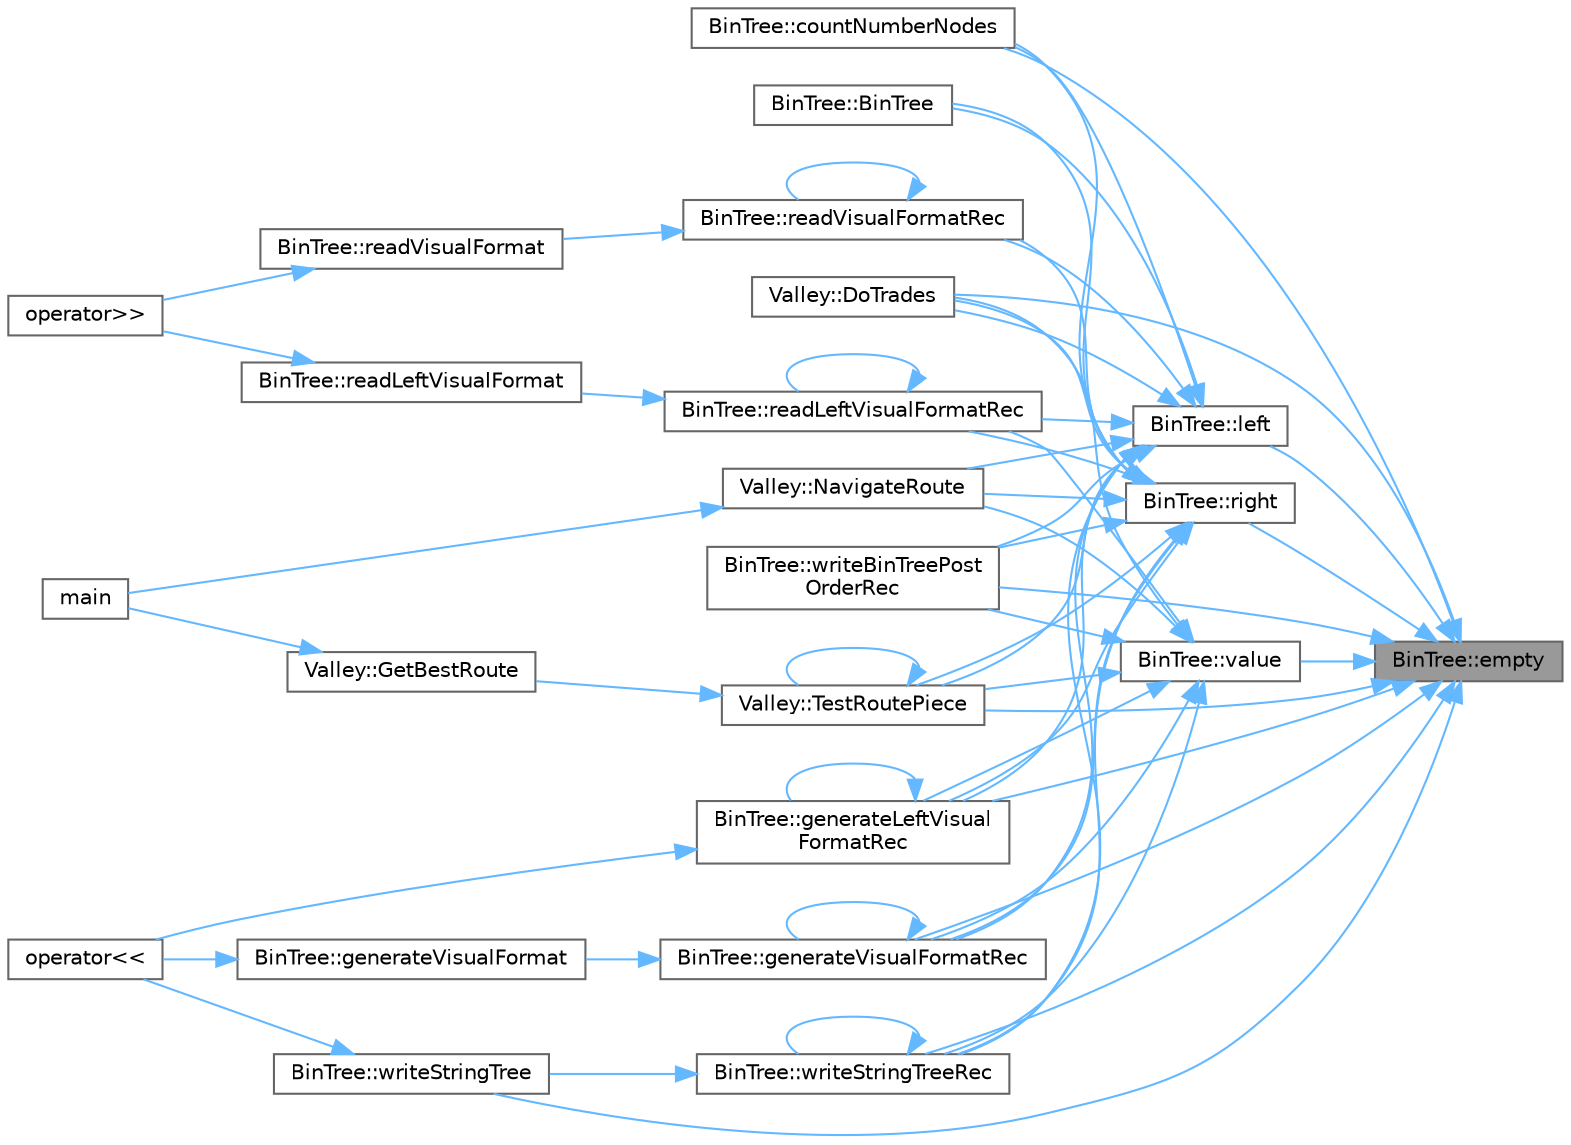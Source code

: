 digraph "BinTree::empty"
{
 // LATEX_PDF_SIZE
  bgcolor="transparent";
  edge [fontname=Helvetica,fontsize=10,labelfontname=Helvetica,labelfontsize=10];
  node [fontname=Helvetica,fontsize=10,shape=box,height=0.2,width=0.4];
  rankdir="RL";
  Node1 [id="Node000001",label="BinTree::empty",height=0.2,width=0.4,color="gray40", fillcolor="grey60", style="filled", fontcolor="black",tooltip=" "];
  Node1 -> Node2 [id="edge1_Node000001_Node000002",dir="back",color="steelblue1",style="solid",tooltip=" "];
  Node2 [id="Node000002",label="BinTree::countNumberNodes",height=0.2,width=0.4,color="grey40", fillcolor="white", style="filled",URL="$classBinTree.html#abd30276f96b0258d1caaeeb062fcfc15",tooltip=" "];
  Node1 -> Node3 [id="edge2_Node000001_Node000003",dir="back",color="steelblue1",style="solid",tooltip=" "];
  Node3 [id="Node000003",label="Valley::DoTrades",height=0.2,width=0.4,color="grey40", fillcolor="white", style="filled",URL="$classValley.html#a97bd06aed292614351b1db74566d0259",tooltip=" "];
  Node1 -> Node4 [id="edge3_Node000001_Node000004",dir="back",color="steelblue1",style="solid",tooltip=" "];
  Node4 [id="Node000004",label="BinTree::generateLeftVisual\lFormatRec",height=0.2,width=0.4,color="grey40", fillcolor="white", style="filled",URL="$classBinTree.html#a47ff2983a00ecfe83f6736c20e30e9e1",tooltip=" "];
  Node4 -> Node4 [id="edge4_Node000004_Node000004",dir="back",color="steelblue1",style="solid",tooltip=" "];
  Node4 -> Node5 [id="edge5_Node000004_Node000005",dir="back",color="steelblue1",style="solid",tooltip=" "];
  Node5 [id="Node000005",label="operator\<\<",height=0.2,width=0.4,color="grey40", fillcolor="white", style="filled",URL="$BinTree_8hh.html#aa932b6c9c89033250788dca605f35697",tooltip=" "];
  Node1 -> Node6 [id="edge6_Node000001_Node000006",dir="back",color="steelblue1",style="solid",tooltip=" "];
  Node6 [id="Node000006",label="BinTree::generateVisualFormatRec",height=0.2,width=0.4,color="grey40", fillcolor="white", style="filled",URL="$classBinTree.html#a440be9bcf7207523115c86a788742cd5",tooltip=" "];
  Node6 -> Node7 [id="edge7_Node000006_Node000007",dir="back",color="steelblue1",style="solid",tooltip=" "];
  Node7 [id="Node000007",label="BinTree::generateVisualFormat",height=0.2,width=0.4,color="grey40", fillcolor="white", style="filled",URL="$classBinTree.html#a44629eefed8c902265c8d0d5a7ac87f3",tooltip=" "];
  Node7 -> Node5 [id="edge8_Node000007_Node000005",dir="back",color="steelblue1",style="solid",tooltip=" "];
  Node6 -> Node6 [id="edge9_Node000006_Node000006",dir="back",color="steelblue1",style="solid",tooltip=" "];
  Node1 -> Node8 [id="edge10_Node000001_Node000008",dir="back",color="steelblue1",style="solid",tooltip=" "];
  Node8 [id="Node000008",label="BinTree::left",height=0.2,width=0.4,color="grey40", fillcolor="white", style="filled",URL="$classBinTree.html#a82108db4c1b08d1f111027788c196d4e",tooltip=" "];
  Node8 -> Node9 [id="edge11_Node000008_Node000009",dir="back",color="steelblue1",style="solid",tooltip=" "];
  Node9 [id="Node000009",label="BinTree::BinTree",height=0.2,width=0.4,color="grey40", fillcolor="white", style="filled",URL="$classBinTree.html#adb7eeff76d08130c943b36af215eb521",tooltip=" "];
  Node8 -> Node2 [id="edge12_Node000008_Node000002",dir="back",color="steelblue1",style="solid",tooltip=" "];
  Node8 -> Node3 [id="edge13_Node000008_Node000003",dir="back",color="steelblue1",style="solid",tooltip=" "];
  Node8 -> Node4 [id="edge14_Node000008_Node000004",dir="back",color="steelblue1",style="solid",tooltip=" "];
  Node8 -> Node6 [id="edge15_Node000008_Node000006",dir="back",color="steelblue1",style="solid",tooltip=" "];
  Node8 -> Node10 [id="edge16_Node000008_Node000010",dir="back",color="steelblue1",style="solid",tooltip=" "];
  Node10 [id="Node000010",label="Valley::NavigateRoute",height=0.2,width=0.4,color="grey40", fillcolor="white", style="filled",URL="$classValley.html#a2d27338b1463dfa8f30f5e1e1c4e9a89",tooltip=" "];
  Node10 -> Node11 [id="edge17_Node000010_Node000011",dir="back",color="steelblue1",style="solid",tooltip=" "];
  Node11 [id="Node000011",label="main",height=0.2,width=0.4,color="grey40", fillcolor="white", style="filled",URL="$program_8cc.html#ae66f6b31b5ad750f1fe042a706a4e3d4",tooltip="Entry point of the program."];
  Node8 -> Node12 [id="edge18_Node000008_Node000012",dir="back",color="steelblue1",style="solid",tooltip=" "];
  Node12 [id="Node000012",label="BinTree::readLeftVisualFormatRec",height=0.2,width=0.4,color="grey40", fillcolor="white", style="filled",URL="$classBinTree.html#aab931f3f821cd0fecfecbdbc0189b07f",tooltip=" "];
  Node12 -> Node13 [id="edge19_Node000012_Node000013",dir="back",color="steelblue1",style="solid",tooltip=" "];
  Node13 [id="Node000013",label="BinTree::readLeftVisualFormat",height=0.2,width=0.4,color="grey40", fillcolor="white", style="filled",URL="$classBinTree.html#a949d0e1e1dec894604163f0248189e6b",tooltip=" "];
  Node13 -> Node14 [id="edge20_Node000013_Node000014",dir="back",color="steelblue1",style="solid",tooltip=" "];
  Node14 [id="Node000014",label="operator\>\>",height=0.2,width=0.4,color="grey40", fillcolor="white", style="filled",URL="$BinTree_8hh.html#a65e9c70c68f0acb4b776c9083dc9c22e",tooltip=" "];
  Node12 -> Node12 [id="edge21_Node000012_Node000012",dir="back",color="steelblue1",style="solid",tooltip=" "];
  Node8 -> Node15 [id="edge22_Node000008_Node000015",dir="back",color="steelblue1",style="solid",tooltip=" "];
  Node15 [id="Node000015",label="BinTree::readVisualFormatRec",height=0.2,width=0.4,color="grey40", fillcolor="white", style="filled",URL="$classBinTree.html#af765235eab2cdfcfd0360f5406812d52",tooltip=" "];
  Node15 -> Node16 [id="edge23_Node000015_Node000016",dir="back",color="steelblue1",style="solid",tooltip=" "];
  Node16 [id="Node000016",label="BinTree::readVisualFormat",height=0.2,width=0.4,color="grey40", fillcolor="white", style="filled",URL="$classBinTree.html#a21f34fe28585657c492dbe24bc0197aa",tooltip=" "];
  Node16 -> Node14 [id="edge24_Node000016_Node000014",dir="back",color="steelblue1",style="solid",tooltip=" "];
  Node15 -> Node15 [id="edge25_Node000015_Node000015",dir="back",color="steelblue1",style="solid",tooltip=" "];
  Node8 -> Node17 [id="edge26_Node000008_Node000017",dir="back",color="steelblue1",style="solid",tooltip=" "];
  Node17 [id="Node000017",label="Valley::TestRoutePiece",height=0.2,width=0.4,color="grey40", fillcolor="white", style="filled",URL="$classValley.html#a15b78bc9bf20a95c9f733d28a5a50371",tooltip=" "];
  Node17 -> Node18 [id="edge27_Node000017_Node000018",dir="back",color="steelblue1",style="solid",tooltip=" "];
  Node18 [id="Node000018",label="Valley::GetBestRoute",height=0.2,width=0.4,color="grey40", fillcolor="white", style="filled",URL="$classValley.html#aa61921a453bfcab8a76822fb16553560",tooltip=" "];
  Node18 -> Node11 [id="edge28_Node000018_Node000011",dir="back",color="steelblue1",style="solid",tooltip=" "];
  Node17 -> Node17 [id="edge29_Node000017_Node000017",dir="back",color="steelblue1",style="solid",tooltip=" "];
  Node8 -> Node19 [id="edge30_Node000008_Node000019",dir="back",color="steelblue1",style="solid",tooltip=" "];
  Node19 [id="Node000019",label="BinTree::writeBinTreePost\lOrderRec",height=0.2,width=0.4,color="grey40", fillcolor="white", style="filled",URL="$classBinTree.html#ab5103d6f76699481b72ceff76fc2b529",tooltip=" "];
  Node8 -> Node20 [id="edge31_Node000008_Node000020",dir="back",color="steelblue1",style="solid",tooltip=" "];
  Node20 [id="Node000020",label="BinTree::writeStringTreeRec",height=0.2,width=0.4,color="grey40", fillcolor="white", style="filled",URL="$classBinTree.html#a70ab07c6a6ad3e2efbf4487ef2622255",tooltip=" "];
  Node20 -> Node21 [id="edge32_Node000020_Node000021",dir="back",color="steelblue1",style="solid",tooltip=" "];
  Node21 [id="Node000021",label="BinTree::writeStringTree",height=0.2,width=0.4,color="grey40", fillcolor="white", style="filled",URL="$classBinTree.html#afd5d8ddd4c97295539e9a8e9cb4a52c3",tooltip=" "];
  Node21 -> Node5 [id="edge33_Node000021_Node000005",dir="back",color="steelblue1",style="solid",tooltip=" "];
  Node20 -> Node20 [id="edge34_Node000020_Node000020",dir="back",color="steelblue1",style="solid",tooltip=" "];
  Node1 -> Node22 [id="edge35_Node000001_Node000022",dir="back",color="steelblue1",style="solid",tooltip=" "];
  Node22 [id="Node000022",label="BinTree::right",height=0.2,width=0.4,color="grey40", fillcolor="white", style="filled",URL="$classBinTree.html#aff8e96651b27284c329667b5ad3e4d0b",tooltip=" "];
  Node22 -> Node9 [id="edge36_Node000022_Node000009",dir="back",color="steelblue1",style="solid",tooltip=" "];
  Node22 -> Node2 [id="edge37_Node000022_Node000002",dir="back",color="steelblue1",style="solid",tooltip=" "];
  Node22 -> Node3 [id="edge38_Node000022_Node000003",dir="back",color="steelblue1",style="solid",tooltip=" "];
  Node22 -> Node4 [id="edge39_Node000022_Node000004",dir="back",color="steelblue1",style="solid",tooltip=" "];
  Node22 -> Node6 [id="edge40_Node000022_Node000006",dir="back",color="steelblue1",style="solid",tooltip=" "];
  Node22 -> Node10 [id="edge41_Node000022_Node000010",dir="back",color="steelblue1",style="solid",tooltip=" "];
  Node22 -> Node12 [id="edge42_Node000022_Node000012",dir="back",color="steelblue1",style="solid",tooltip=" "];
  Node22 -> Node15 [id="edge43_Node000022_Node000015",dir="back",color="steelblue1",style="solid",tooltip=" "];
  Node22 -> Node17 [id="edge44_Node000022_Node000017",dir="back",color="steelblue1",style="solid",tooltip=" "];
  Node22 -> Node19 [id="edge45_Node000022_Node000019",dir="back",color="steelblue1",style="solid",tooltip=" "];
  Node22 -> Node20 [id="edge46_Node000022_Node000020",dir="back",color="steelblue1",style="solid",tooltip=" "];
  Node1 -> Node17 [id="edge47_Node000001_Node000017",dir="back",color="steelblue1",style="solid",tooltip=" "];
  Node1 -> Node23 [id="edge48_Node000001_Node000023",dir="back",color="steelblue1",style="solid",tooltip=" "];
  Node23 [id="Node000023",label="BinTree::value",height=0.2,width=0.4,color="grey40", fillcolor="white", style="filled",URL="$classBinTree.html#aaccb0c5b6cfe3b84dfeefc58efa24cda",tooltip=" "];
  Node23 -> Node3 [id="edge49_Node000023_Node000003",dir="back",color="steelblue1",style="solid",tooltip=" "];
  Node23 -> Node4 [id="edge50_Node000023_Node000004",dir="back",color="steelblue1",style="solid",tooltip=" "];
  Node23 -> Node6 [id="edge51_Node000023_Node000006",dir="back",color="steelblue1",style="solid",tooltip=" "];
  Node23 -> Node10 [id="edge52_Node000023_Node000010",dir="back",color="steelblue1",style="solid",tooltip=" "];
  Node23 -> Node12 [id="edge53_Node000023_Node000012",dir="back",color="steelblue1",style="solid",tooltip=" "];
  Node23 -> Node17 [id="edge54_Node000023_Node000017",dir="back",color="steelblue1",style="solid",tooltip=" "];
  Node23 -> Node19 [id="edge55_Node000023_Node000019",dir="back",color="steelblue1",style="solid",tooltip=" "];
  Node23 -> Node20 [id="edge56_Node000023_Node000020",dir="back",color="steelblue1",style="solid",tooltip=" "];
  Node1 -> Node19 [id="edge57_Node000001_Node000019",dir="back",color="steelblue1",style="solid",tooltip=" "];
  Node1 -> Node21 [id="edge58_Node000001_Node000021",dir="back",color="steelblue1",style="solid",tooltip=" "];
  Node1 -> Node20 [id="edge59_Node000001_Node000020",dir="back",color="steelblue1",style="solid",tooltip=" "];
}
